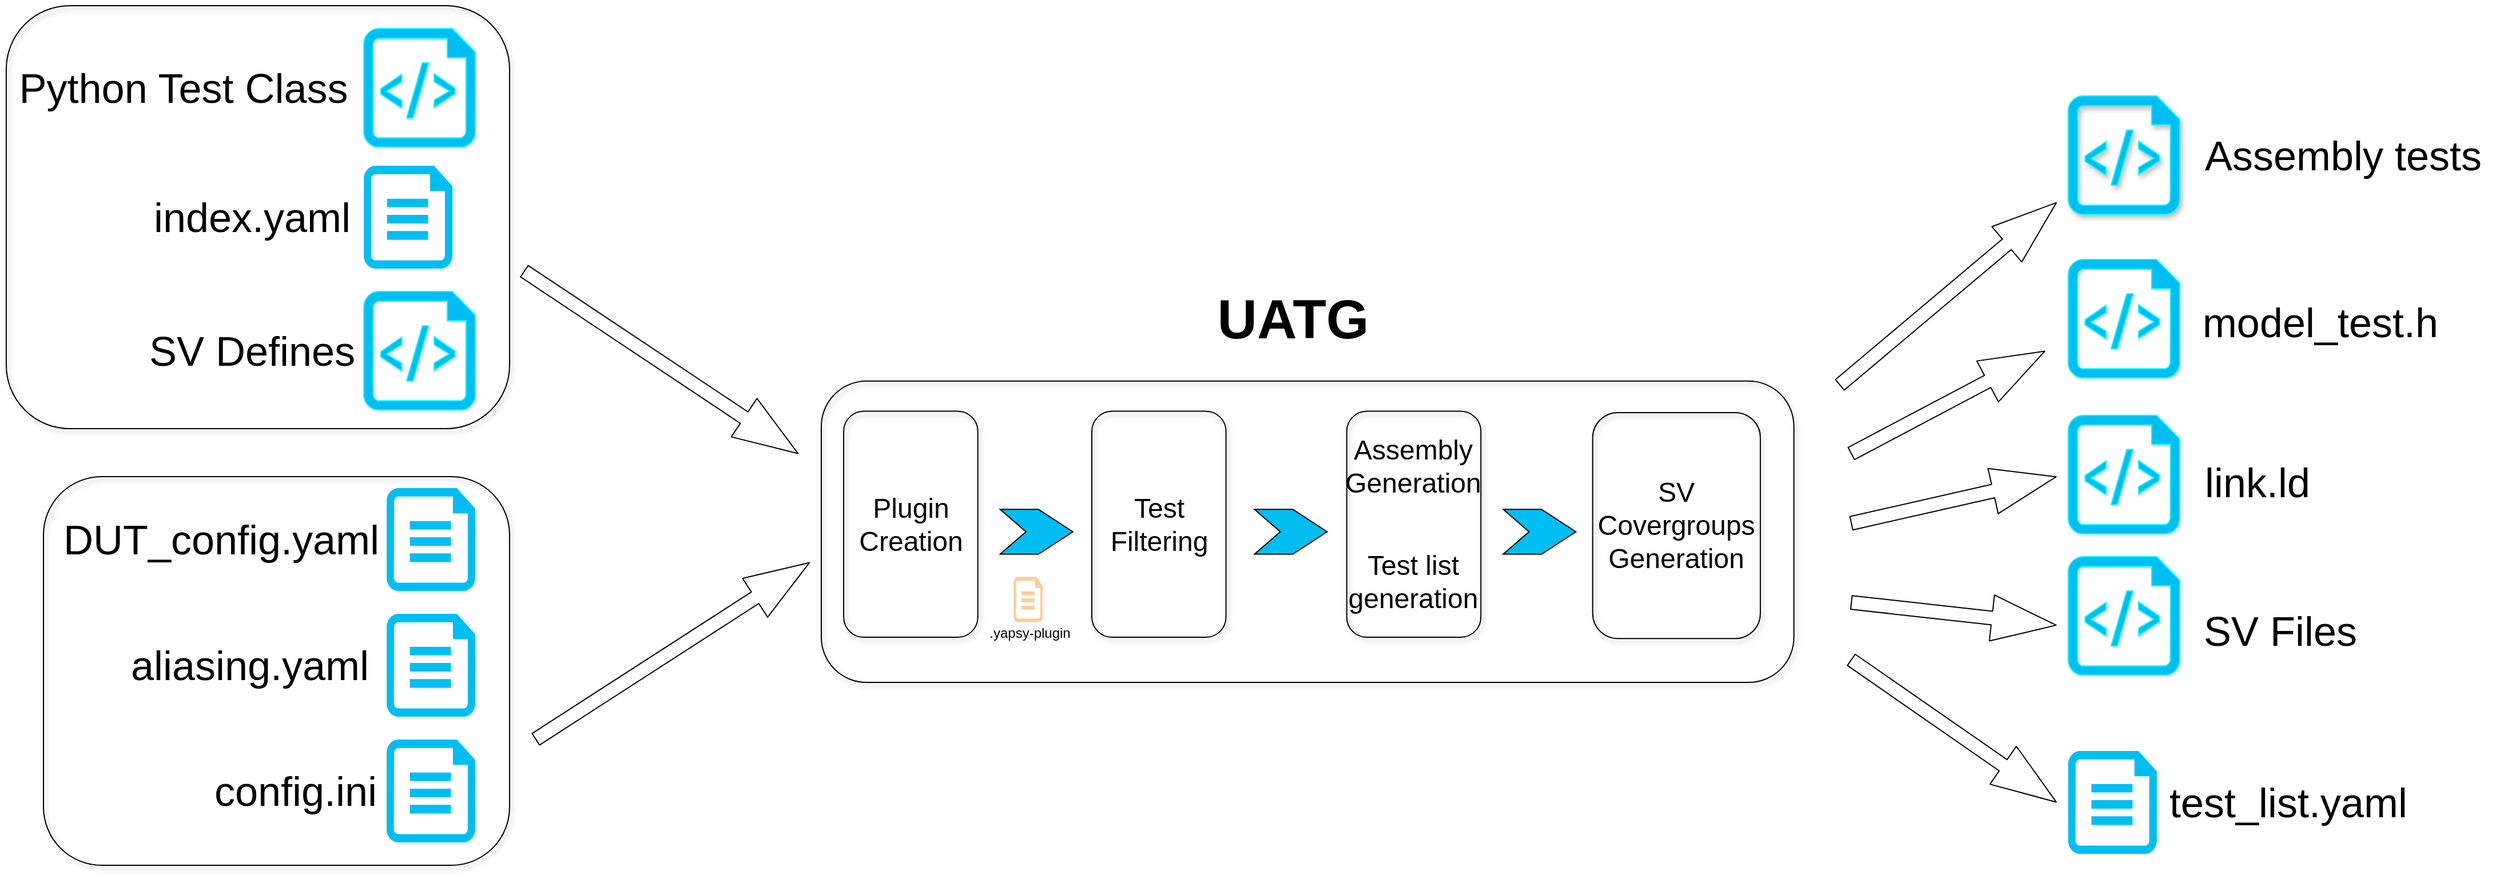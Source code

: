 <mxfile version="15.1.2" type="google" pages="2"><diagram id="F4FxoJPvoQpPdQOJxwce" name="Generate"><mxGraphModel dx="5180" dy="3178" grid="1" gridSize="10" guides="1" tooltips="1" connect="1" arrows="1" fold="1" page="1" pageScale="1" pageWidth="2336" pageHeight="1654" math="0" shadow="0"><root><mxCell id="0"/><mxCell id="1" parent="0"/><mxCell id="BQvCZNS3QdxKfu1j3eHz-12" value="" style="shape=flexArrow;endArrow=classic;html=1;endWidth=27.429;endSize=18.509;width=12;" parent="1" edge="1"><mxGeometry x="-2350" y="-760" width="50" height="50" as="geometry"><mxPoint x="-1850" y="-580" as="sourcePoint"/><mxPoint x="-1610" y="-420" as="targetPoint"/></mxGeometry></mxCell><mxCell id="BQvCZNS3QdxKfu1j3eHz-17" value="" style="shape=flexArrow;endArrow=classic;html=1;endWidth=27.429;endSize=18.509;width=12;" parent="1" edge="1"><mxGeometry x="-2340" y="-735" width="50" height="50" as="geometry"><mxPoint x="-1840" y="-170" as="sourcePoint"/><mxPoint x="-1600" y="-325" as="targetPoint"/></mxGeometry></mxCell><mxCell id="BQvCZNS3QdxKfu1j3eHz-32" value="" style="shape=flexArrow;endArrow=classic;html=1;endWidth=27.429;endSize=18.509;width=12;" parent="1" edge="1"><mxGeometry x="-2130" y="-832" width="50" height="50" as="geometry"><mxPoint x="-700" y="-480" as="sourcePoint"/><mxPoint x="-510" y="-640" as="targetPoint"/></mxGeometry></mxCell><mxCell id="BQvCZNS3QdxKfu1j3eHz-33" value="" style="shape=flexArrow;endArrow=classic;html=1;endWidth=27.429;endSize=18.509;width=12;" parent="1" edge="1"><mxGeometry x="-2050" y="-700" width="50" height="50" as="geometry"><mxPoint x="-690" y="-290" as="sourcePoint"/><mxPoint x="-510" y="-270" as="targetPoint"/></mxGeometry></mxCell><mxCell id="BQvCZNS3QdxKfu1j3eHz-34" value="" style="shape=flexArrow;endArrow=classic;html=1;endWidth=27.429;endSize=18.509;width=12;" parent="1" edge="1"><mxGeometry x="-2130" y="-815" width="50" height="50" as="geometry"><mxPoint x="-690" y="-240" as="sourcePoint"/><mxPoint x="-510" y="-115" as="targetPoint"/></mxGeometry></mxCell><mxCell id="BQvCZNS3QdxKfu1j3eHz-35" value="" style="shape=flexArrow;endArrow=classic;html=1;endWidth=27.429;endSize=18.509;width=12;" parent="1" edge="1"><mxGeometry x="-1990" y="-803.16" width="50" height="50" as="geometry"><mxPoint x="-690" y="-359.16" as="sourcePoint"/><mxPoint x="-510" y="-400" as="targetPoint"/></mxGeometry></mxCell><mxCell id="BQvCZNS3QdxKfu1j3eHz-36" value="" style="shape=flexArrow;endArrow=classic;html=1;endWidth=27.429;endSize=18.509;width=12;" parent="1" edge="1"><mxGeometry x="-1990" y="-760" width="50" height="50" as="geometry"><mxPoint x="-690" y="-420" as="sourcePoint"/><mxPoint x="-520" y="-510" as="targetPoint"/></mxGeometry></mxCell><mxCell id="BQvCZNS3QdxKfu1j3eHz-38" value="" style="aspect=fixed;pointerEvents=1;shadow=1;dashed=0;html=1;strokeColor=#00FFFF;labelPosition=center;verticalLabelPosition=bottom;verticalAlign=top;align=center;fillColor=#00bef2;shape=mxgraph.azure.script_file" parent="1" vertex="1"><mxGeometry x="-500" y="-733.17" width="97.45" height="103.67" as="geometry"/></mxCell><mxCell id="BQvCZNS3QdxKfu1j3eHz-39" value="" style="aspect=fixed;pointerEvents=1;shadow=0;dashed=0;html=1;strokeColor=#00FFFF;labelPosition=center;verticalLabelPosition=bottom;verticalAlign=top;align=center;fillColor=#00bef2;shape=mxgraph.azure.script_file" parent="1" vertex="1"><mxGeometry x="-500" y="-590" width="97.45" height="103.67" as="geometry"/></mxCell><mxCell id="BQvCZNS3QdxKfu1j3eHz-40" value="" style="aspect=fixed;pointerEvents=1;shadow=0;dashed=0;html=1;strokeColor=#00FFFF;labelPosition=center;verticalLabelPosition=bottom;verticalAlign=top;align=center;fillColor=#00bef2;shape=mxgraph.azure.script_file" parent="1" vertex="1"><mxGeometry x="-500" y="-453.67" width="97.45" height="103.67" as="geometry"/></mxCell><mxCell id="BQvCZNS3QdxKfu1j3eHz-41" value="" style="aspect=fixed;pointerEvents=1;shadow=0;dashed=0;html=1;strokeColor=#00FFFF;labelPosition=center;verticalLabelPosition=bottom;verticalAlign=top;align=center;fillColor=#00bef2;shape=mxgraph.azure.script_file" parent="1" vertex="1"><mxGeometry x="-500" y="-330" width="97.45" height="103.67" as="geometry"/></mxCell><mxCell id="BQvCZNS3QdxKfu1j3eHz-45" value="&lt;font style=&quot;font-size: 36px&quot;&gt;Assembly tests&lt;br&gt;&lt;/font&gt;" style="text;html=1;resizable=0;autosize=1;align=center;verticalAlign=middle;points=[];fillColor=none;strokeColor=none;rounded=0;shadow=1;" parent="1" vertex="1"><mxGeometry x="-390" y="-696.33" width="260" height="30" as="geometry"/></mxCell><mxCell id="BQvCZNS3QdxKfu1j3eHz-46" value="" style="verticalLabelPosition=bottom;html=1;verticalAlign=top;align=center;strokeColor=none;fillColor=#00BEF2;shape=mxgraph.azure.cloud_services_configuration_file;pointerEvents=1;" parent="1" vertex="1"><mxGeometry x="-500.0" y="-160" width="77.5" height="90" as="geometry"/></mxCell><mxCell id="BQvCZNS3QdxKfu1j3eHz-47" value="&lt;font style=&quot;font-size: 36px&quot;&gt;model_test.h&lt;/font&gt;" style="text;html=1;resizable=0;autosize=1;align=center;verticalAlign=middle;points=[];fillColor=none;strokeColor=none;rounded=0;shadow=1;" parent="1" vertex="1"><mxGeometry x="-390" y="-550" width="220" height="30" as="geometry"/></mxCell><mxCell id="BQvCZNS3QdxKfu1j3eHz-48" value="&lt;font style=&quot;font-size: 36px&quot;&gt;link.ld&lt;/font&gt;" style="text;html=1;resizable=0;autosize=1;align=center;verticalAlign=middle;points=[];fillColor=none;strokeColor=none;rounded=0;shadow=1;" parent="1" vertex="1"><mxGeometry x="-390" y="-410" width="110" height="30" as="geometry"/></mxCell><mxCell id="BQvCZNS3QdxKfu1j3eHz-50" value="&lt;font style=&quot;font-size: 36px&quot;&gt;SV Files&lt;br&gt;&lt;/font&gt;" style="text;html=1;resizable=0;autosize=1;align=center;verticalAlign=middle;points=[];fillColor=none;strokeColor=none;rounded=0;shadow=1;" parent="1" vertex="1"><mxGeometry x="-390.0" y="-280" width="150" height="30" as="geometry"/></mxCell><mxCell id="BQvCZNS3QdxKfu1j3eHz-51" value="&lt;font style=&quot;font-size: 36px&quot;&gt;test_list.yaml&lt;/font&gt;" style="text;html=1;resizable=0;autosize=1;align=center;verticalAlign=middle;points=[];fillColor=none;strokeColor=none;rounded=0;shadow=1;" parent="1" vertex="1"><mxGeometry x="-417.55" y="-130" width="220" height="30" as="geometry"/></mxCell><mxCell id="JUpYEvtqhedjCAO0k1um-9" value="" style="group" vertex="1" connectable="0" parent="1"><mxGeometry x="-2302.52" y="-812" width="440" height="370" as="geometry"/></mxCell><mxCell id="BQvCZNS3QdxKfu1j3eHz-14" value="" style="rounded=1;whiteSpace=wrap;html=1;strokeColor=#000000;fillColor=none;shadow=1;" parent="JUpYEvtqhedjCAO0k1um-9" vertex="1"><mxGeometry width="440" height="370" as="geometry"/></mxCell><mxCell id="L2IzlGkiDhmSYgUNH0Qu-13" value="" style="aspect=fixed;pointerEvents=1;shadow=0;dashed=0;html=1;strokeColor=#00FFFF;labelPosition=center;verticalLabelPosition=bottom;verticalAlign=top;align=center;fillColor=#00bef2;shape=mxgraph.azure.script_file" parent="JUpYEvtqhedjCAO0k1um-9" vertex="1"><mxGeometry x="312.54" y="20" width="97.45" height="103.67" as="geometry"/></mxCell><mxCell id="L2IzlGkiDhmSYgUNH0Qu-16" value="&lt;font style=&quot;font-size: 36px&quot;&gt;Python Test Class&lt;/font&gt;" style="text;html=1;resizable=0;autosize=1;align=center;verticalAlign=middle;points=[];fillColor=none;strokeColor=none;rounded=0;" parent="JUpYEvtqhedjCAO0k1um-9" vertex="1"><mxGeometry x="5" y="56.83" width="300" height="30" as="geometry"/></mxCell><mxCell id="L2IzlGkiDhmSYgUNH0Qu-17" value="" style="verticalLabelPosition=bottom;html=1;verticalAlign=top;align=center;strokeColor=none;fillColor=#00BEF2;shape=mxgraph.azure.cloud_services_configuration_file;pointerEvents=1;" parent="JUpYEvtqhedjCAO0k1um-9" vertex="1"><mxGeometry x="312.54" y="140" width="77.5" height="90" as="geometry"/></mxCell><mxCell id="L2IzlGkiDhmSYgUNH0Qu-18" value="&lt;font style=&quot;font-size: 36px&quot;&gt;index.yaml&lt;/font&gt;" style="text;html=1;resizable=0;autosize=1;align=center;verticalAlign=middle;points=[];fillColor=none;strokeColor=none;rounded=0;" parent="JUpYEvtqhedjCAO0k1um-9" vertex="1"><mxGeometry x="125" y="170" width="180" height="30" as="geometry"/></mxCell><mxCell id="BQvCZNS3QdxKfu1j3eHz-2" value="" style="aspect=fixed;pointerEvents=1;shadow=0;dashed=0;html=1;strokeColor=#00FFFF;labelPosition=center;verticalLabelPosition=bottom;verticalAlign=top;align=center;fillColor=#00bef2;shape=mxgraph.azure.script_file" parent="JUpYEvtqhedjCAO0k1um-9" vertex="1"><mxGeometry x="312.54" y="250" width="97.45" height="103.67" as="geometry"/></mxCell><mxCell id="BQvCZNS3QdxKfu1j3eHz-3" value="&lt;font style=&quot;font-size: 36px&quot;&gt;SV Defines&lt;br&gt;&lt;/font&gt;" style="text;html=1;resizable=0;autosize=1;align=center;verticalAlign=middle;points=[];fillColor=none;strokeColor=none;rounded=0;" parent="JUpYEvtqhedjCAO0k1um-9" vertex="1"><mxGeometry x="120" y="286.83" width="190" height="30" as="geometry"/></mxCell><mxCell id="JUpYEvtqhedjCAO0k1um-10" value="" style="group" vertex="1" connectable="0" parent="1"><mxGeometry x="-2270" y="-400" width="407.48" height="340" as="geometry"/></mxCell><mxCell id="BQvCZNS3QdxKfu1j3eHz-15" value="" style="rounded=1;whiteSpace=wrap;html=1;strokeColor=#000000;fillColor=none;shadow=1;" parent="JUpYEvtqhedjCAO0k1um-10" vertex="1"><mxGeometry width="407.48" height="340" as="geometry"/></mxCell><mxCell id="BQvCZNS3QdxKfu1j3eHz-6" value="" style="verticalLabelPosition=bottom;html=1;verticalAlign=top;align=center;strokeColor=none;fillColor=#00BEF2;shape=mxgraph.azure.cloud_services_configuration_file;pointerEvents=1;" parent="JUpYEvtqhedjCAO0k1um-10" vertex="1"><mxGeometry x="300" y="10" width="77.5" height="90" as="geometry"/></mxCell><mxCell id="BQvCZNS3QdxKfu1j3eHz-7" value="" style="verticalLabelPosition=bottom;html=1;verticalAlign=top;align=center;strokeColor=none;fillColor=#00BEF2;shape=mxgraph.azure.cloud_services_configuration_file;pointerEvents=1;" parent="JUpYEvtqhedjCAO0k1um-10" vertex="1"><mxGeometry x="299.99" y="230" width="77.5" height="90" as="geometry"/></mxCell><mxCell id="BQvCZNS3QdxKfu1j3eHz-8" value="" style="verticalLabelPosition=bottom;html=1;verticalAlign=top;align=center;strokeColor=none;fillColor=#00BEF2;shape=mxgraph.azure.cloud_services_configuration_file;pointerEvents=1;" parent="JUpYEvtqhedjCAO0k1um-10" vertex="1"><mxGeometry x="300" y="120" width="77.5" height="90" as="geometry"/></mxCell><mxCell id="BQvCZNS3QdxKfu1j3eHz-9" value="&lt;font style=&quot;font-size: 36px&quot;&gt;DUT_config.yaml&lt;br&gt;&lt;/font&gt;" style="text;html=1;resizable=0;autosize=1;align=center;verticalAlign=middle;points=[];fillColor=none;strokeColor=none;rounded=0;" parent="JUpYEvtqhedjCAO0k1um-10" vertex="1"><mxGeometry x="9.99" y="40" width="290" height="30" as="geometry"/></mxCell><mxCell id="BQvCZNS3QdxKfu1j3eHz-10" value="&lt;font style=&quot;font-size: 36px&quot;&gt;aliasing.yaml&lt;/font&gt;" style="text;html=1;resizable=0;autosize=1;align=center;verticalAlign=middle;points=[];fillColor=none;strokeColor=none;rounded=0;" parent="JUpYEvtqhedjCAO0k1um-10" vertex="1"><mxGeometry x="70.02" y="150.0" width="220" height="30" as="geometry"/></mxCell><mxCell id="BQvCZNS3QdxKfu1j3eHz-11" value="&lt;font style=&quot;font-size: 36px&quot;&gt;config.ini&lt;/font&gt;" style="text;html=1;resizable=0;autosize=1;align=center;verticalAlign=middle;points=[];fillColor=none;strokeColor=none;rounded=0;" parent="JUpYEvtqhedjCAO0k1um-10" vertex="1"><mxGeometry x="140" y="260.0" width="160" height="30" as="geometry"/></mxCell><mxCell id="JUpYEvtqhedjCAO0k1um-11" value="" style="group" vertex="1" connectable="0" parent="1"><mxGeometry x="-1590" y="-580" width="860" height="360" as="geometry"/></mxCell><mxCell id="BQvCZNS3QdxKfu1j3eHz-18" value="" style="rounded=1;whiteSpace=wrap;html=1;strokeColor=#000000;fillColor=none;shadow=1;" parent="JUpYEvtqhedjCAO0k1um-11" vertex="1"><mxGeometry y="96.42" width="850.227" height="263.58" as="geometry"/></mxCell><mxCell id="BQvCZNS3QdxKfu1j3eHz-19" value="&lt;div&gt;&lt;font style=&quot;font-size: 24px&quot;&gt;Plugin Creation&lt;/font&gt;&lt;/div&gt;" style="rounded=1;whiteSpace=wrap;html=1;shadow=1;strokeColor=#000000;fillColor=none;" parent="JUpYEvtqhedjCAO0k1um-11" vertex="1"><mxGeometry x="19.545" y="122.79" width="117.273" height="197.673" as="geometry"/></mxCell><mxCell id="BQvCZNS3QdxKfu1j3eHz-29" value="&lt;br&gt;&lt;h1&gt;&lt;font style=&quot;font-size: 48px&quot;&gt;UATG&lt;/font&gt;&lt;/h1&gt;" style="text;html=1;resizable=0;autosize=1;align=center;verticalAlign=middle;points=[];fillColor=none;strokeColor=none;rounded=0;shadow=1;" parent="JUpYEvtqhedjCAO0k1um-11" vertex="1"><mxGeometry x="341.818" width="140" height="70" as="geometry"/></mxCell><mxCell id="JUpYEvtqhedjCAO0k1um-1" value="" style="html=1;shadow=0;dashed=0;align=center;verticalAlign=middle;shape=mxgraph.arrows2.arrow;dy=0;dx=30;notch=22.57;fillColor=#00bef2;" vertex="1" parent="JUpYEvtqhedjCAO0k1um-11"><mxGeometry x="156.364" y="208.67" width="63.523" height="39.08" as="geometry"/></mxCell><mxCell id="JUpYEvtqhedjCAO0k1um-2" value="&lt;font style=&quot;font-size: 24px&quot;&gt;Test Filtering&lt;br&gt;&lt;/font&gt;" style="rounded=1;whiteSpace=wrap;html=1;shadow=1;strokeColor=#000000;fillColor=none;" vertex="1" parent="JUpYEvtqhedjCAO0k1um-11"><mxGeometry x="236.5" y="122.776" width="117.273" height="197.673" as="geometry"/></mxCell><mxCell id="JUpYEvtqhedjCAO0k1um-4" value="&lt;div&gt;&lt;font style=&quot;font-size: 24px&quot;&gt;Assembly&lt;/font&gt;&lt;/div&gt;&lt;div&gt;&lt;font style=&quot;font-size: 24px&quot;&gt;Generation&lt;/font&gt;&lt;/div&gt;&lt;div&gt;&lt;br&gt;&lt;/div&gt;&lt;div&gt;&lt;br&gt;&lt;/div&gt;&lt;div&gt;&lt;br&gt;&lt;/div&gt;&lt;div&gt;&lt;font style=&quot;font-size: 24px&quot;&gt;Test list generation&lt;/font&gt;&lt;br&gt;&lt;/div&gt;" style="rounded=1;whiteSpace=wrap;html=1;shadow=1;strokeColor=#000000;fillColor=none;" vertex="1" parent="JUpYEvtqhedjCAO0k1um-11"><mxGeometry x="459.318" y="122.776" width="117.273" height="197.673" as="geometry"/></mxCell><mxCell id="JUpYEvtqhedjCAO0k1um-6" value="&lt;div&gt;&lt;font style=&quot;font-size: 24px&quot;&gt;SV Covergroups&lt;/font&gt;&lt;/div&gt;&lt;div&gt;&lt;font style=&quot;font-size: 24px&quot;&gt;Generation&lt;br&gt;&lt;/font&gt;&lt;/div&gt;" style="rounded=1;whiteSpace=wrap;html=1;shadow=1;strokeColor=#000000;fillColor=none;" vertex="1" parent="JUpYEvtqhedjCAO0k1um-11"><mxGeometry x="674.318" y="123.966" width="146.591" height="197.673" as="geometry"/></mxCell><mxCell id="JUpYEvtqhedjCAO0k1um-7" value="" style="verticalLabelPosition=bottom;html=1;verticalAlign=top;align=center;strokeColor=none;fillColor=#FFCC99;shape=mxgraph.azure.cloud_services_configuration_file;pointerEvents=1;" vertex="1" parent="JUpYEvtqhedjCAO0k1um-11"><mxGeometry x="168.218" y="267.746" width="25.165" height="39.537" as="geometry"/></mxCell><mxCell id="JUpYEvtqhedjCAO0k1um-8" value=".yapsy-plugin" style="text;html=1;resizable=0;autosize=1;align=center;verticalAlign=middle;points=[];fillColor=none;strokeColor=none;rounded=0;" vertex="1" parent="JUpYEvtqhedjCAO0k1um-11"><mxGeometry x="136.818" y="307.284" width="90" height="20" as="geometry"/></mxCell><mxCell id="BQvCZNS3QdxKfu1j3eHz-27" value="" style="shape=image;html=1;verticalAlign=top;verticalLabelPosition=bottom;labelBackgroundColor=#ffffff;imageAspect=0;aspect=fixed;image=https://cdn4.iconfinder.com/data/icons/wirecons-free-vector-icons/32/add-128.png;shadow=1;strokeColor=#000000;fillColor=#00bef2;" parent="JUpYEvtqhedjCAO0k1um-11" vertex="1"><mxGeometry x="501.341" y="205.805" width="33.227" height="33.227" as="geometry"/></mxCell><mxCell id="Z9Vuwa5dH_Onfm0Iydl--1" value="" style="html=1;shadow=0;dashed=0;align=center;verticalAlign=middle;shape=mxgraph.arrows2.arrow;dy=0;dx=30;notch=22.57;fillColor=#00bef2;" vertex="1" parent="JUpYEvtqhedjCAO0k1um-11"><mxGeometry x="378.693" y="208.67" width="63.523" height="39.08" as="geometry"/></mxCell><mxCell id="Z9Vuwa5dH_Onfm0Iydl--2" value="" style="html=1;shadow=0;dashed=0;align=center;verticalAlign=middle;shape=mxgraph.arrows2.arrow;dy=0;dx=30;notch=22.57;fillColor=#00bef2;" vertex="1" parent="JUpYEvtqhedjCAO0k1um-11"><mxGeometry x="596.136" y="208.67" width="63.523" height="39.08" as="geometry"/></mxCell></root></mxGraphModel></diagram><diagram id="peNJkssCrCzy4LiGDgSK" name="Validate"><mxGraphModel dx="8227" dy="5213" grid="1" gridSize="10" guides="1" tooltips="1" connect="1" arrows="1" fold="1" page="1" pageScale="1" pageWidth="2336" pageHeight="1654" math="0" shadow="0"><root><mxCell id="E0NZexvMKVNyZSCDXwzM-0"/><mxCell id="E0NZexvMKVNyZSCDXwzM-1" parent="E0NZexvMKVNyZSCDXwzM-0"/><mxCell id="E0NZexvMKVNyZSCDXwzM-2" value="" style="aspect=fixed;pointerEvents=1;shadow=0;dashed=0;html=1;strokeColor=#00FFFF;labelPosition=center;verticalLabelPosition=bottom;verticalAlign=top;align=center;fillColor=#00bef2;shape=mxgraph.azure.script_file" vertex="1" parent="E0NZexvMKVNyZSCDXwzM-1"><mxGeometry x="-2030" y="-1570" width="97.45" height="103.67" as="geometry"/></mxCell><mxCell id="E0NZexvMKVNyZSCDXwzM-3" value="" style="verticalLabelPosition=bottom;html=1;verticalAlign=top;align=center;strokeColor=none;fillColor=#00BEF2;shape=mxgraph.azure.cloud_services_configuration_file;pointerEvents=1;" vertex="1" parent="E0NZexvMKVNyZSCDXwzM-1"><mxGeometry x="-2030.0" y="-1400" width="77.5" height="90" as="geometry"/></mxCell><mxCell id="E0NZexvMKVNyZSCDXwzM-4" value="" style="group" vertex="1" connectable="0" parent="E0NZexvMKVNyZSCDXwzM-1"><mxGeometry x="-1770" y="-1654" width="840" height="360" as="geometry"/></mxCell><mxCell id="E0NZexvMKVNyZSCDXwzM-5" value="" style="rounded=1;whiteSpace=wrap;html=1;strokeColor=#000000;fillColor=none;shadow=1;" vertex="1" parent="E0NZexvMKVNyZSCDXwzM-4"><mxGeometry x="-9.55" y="96.42" width="809.55" height="263.58" as="geometry"/></mxCell><mxCell id="E0NZexvMKVNyZSCDXwzM-6" value="&lt;font style=&quot;font-size: 36px&quot;&gt;Parse Log for Pattern(s)&lt;br&gt;&lt;/font&gt;" style="rounded=1;whiteSpace=wrap;html=1;shadow=1;strokeColor=#000000;fillColor=none;" vertex="1" parent="E0NZexvMKVNyZSCDXwzM-4"><mxGeometry x="19.091" y="122.79" width="181.364" height="207.21" as="geometry"/></mxCell><mxCell id="E0NZexvMKVNyZSCDXwzM-7" value="&lt;br&gt;&lt;h1&gt;&lt;font style=&quot;font-size: 48px&quot;&gt;UATG (Validate)&lt;br&gt;&lt;/font&gt;&lt;/h1&gt;" style="text;html=1;resizable=0;autosize=1;align=center;verticalAlign=middle;points=[];fillColor=none;strokeColor=none;rounded=0;shadow=1;" vertex="1" parent="E0NZexvMKVNyZSCDXwzM-4"><mxGeometry x="223.636" width="370" height="70" as="geometry"/></mxCell><mxCell id="E0NZexvMKVNyZSCDXwzM-9" value="&lt;font style=&quot;font-size: 36px&quot;&gt;Obtain coverage&lt;br&gt;&lt;/font&gt;" style="rounded=1;whiteSpace=wrap;html=1;shadow=1;strokeColor=#000000;fillColor=none;" vertex="1" parent="E0NZexvMKVNyZSCDXwzM-4"><mxGeometry x="309.999" y="124.61" width="171.818" height="207.21" as="geometry"/></mxCell><mxCell id="E0NZexvMKVNyZSCDXwzM-13" value="&lt;font style=&quot;font-size: 36px&quot;&gt;YAML report generation&lt;br&gt;&lt;/font&gt;" style="rounded=1;whiteSpace=wrap;html=1;shadow=1;strokeColor=#000000;fillColor=none;" vertex="1" parent="E0NZexvMKVNyZSCDXwzM-4"><mxGeometry x="591.818" y="127.56" width="181.364" height="197.67" as="geometry"/></mxCell><mxCell id="rnkydfnNHre_2-7s4Oao-0" value="" style="html=1;shadow=0;dashed=0;align=center;verticalAlign=middle;shape=mxgraph.arrows2.arrow;dy=0;dx=30;notch=22.57;fillColor=#00bef2;" vertex="1" parent="E0NZexvMKVNyZSCDXwzM-4"><mxGeometry x="230.003" y="208.68" width="63.523" height="39.08" as="geometry"/></mxCell><mxCell id="rnkydfnNHre_2-7s4Oao-1" value="" style="html=1;shadow=0;dashed=0;align=center;verticalAlign=middle;shape=mxgraph.arrows2.arrow;dy=0;dx=30;notch=22.57;fillColor=#00bef2;" vertex="1" parent="E0NZexvMKVNyZSCDXwzM-4"><mxGeometry x="510.003" y="208.68" width="63.523" height="39.08" as="geometry"/></mxCell><mxCell id="E0NZexvMKVNyZSCDXwzM-17" value="" style="verticalLabelPosition=bottom;html=1;verticalAlign=top;align=center;strokeColor=none;fillColor=#00BEF2;shape=mxgraph.azure.cloud_services_configuration_file;pointerEvents=1;" vertex="1" parent="E0NZexvMKVNyZSCDXwzM-1"><mxGeometry x="-750.0" y="-1460" width="77.5" height="90" as="geometry"/></mxCell><mxCell id="E0NZexvMKVNyZSCDXwzM-18" value="&lt;font style=&quot;font-size: 36px&quot;&gt;Merged Coverage Report&lt;br&gt;&lt;/font&gt;&amp;nbsp;&lt;font style=&quot;font-size: 36px&quot;&gt;(YAML)&lt;/font&gt;" style="text;html=1;resizable=0;autosize=1;align=center;verticalAlign=middle;points=[];fillColor=none;strokeColor=none;rounded=0;shadow=1;" vertex="1" parent="E0NZexvMKVNyZSCDXwzM-1"><mxGeometry x="-640" y="-1440" width="420" height="50" as="geometry"/></mxCell><mxCell id="3kKDG7TzE7nAXOwfz5Qc-0" value="&lt;div&gt;&lt;font style=&quot;font-size: 36px&quot;&gt;Regular Expressions&lt;/font&gt;&lt;/div&gt;&lt;div&gt;&lt;font style=&quot;font-size: 36px&quot;&gt;(.py)&lt;/font&gt;&lt;/div&gt;" style="text;html=1;resizable=0;autosize=1;align=center;verticalAlign=middle;points=[];fillColor=none;strokeColor=none;rounded=0;" vertex="1" parent="E0NZexvMKVNyZSCDXwzM-1"><mxGeometry x="-2390" y="-1543.16" width="350" height="50" as="geometry"/></mxCell><mxCell id="3kKDG7TzE7nAXOwfz5Qc-1" value="&lt;div&gt;&lt;font style=&quot;font-size: 36px&quot;&gt;Test Log &lt;br&gt;&lt;/font&gt;&lt;/div&gt;&lt;div&gt;&lt;font style=&quot;font-size: 36px&quot;&gt;(from DUT)&lt;/font&gt;&lt;/div&gt;" style="text;html=1;resizable=0;autosize=1;align=center;verticalAlign=middle;points=[];fillColor=none;strokeColor=none;rounded=0;" vertex="1" parent="E0NZexvMKVNyZSCDXwzM-1"><mxGeometry x="-2315" y="-1360" width="200" height="50" as="geometry"/></mxCell><mxCell id="3kKDG7TzE7nAXOwfz5Qc-2" value="" style="shape=flexArrow;endArrow=classic;html=1;" edge="1" parent="E0NZexvMKVNyZSCDXwzM-1"><mxGeometry width="50" height="50" relative="1" as="geometry"><mxPoint x="-1920" y="-1510" as="sourcePoint"/><mxPoint x="-1810" y="-1460" as="targetPoint"/></mxGeometry></mxCell><mxCell id="3kKDG7TzE7nAXOwfz5Qc-3" value="" style="shape=flexArrow;endArrow=classic;html=1;" edge="1" parent="E0NZexvMKVNyZSCDXwzM-1"><mxGeometry width="50" height="50" relative="1" as="geometry"><mxPoint x="-1930" y="-1360" as="sourcePoint"/><mxPoint x="-1810" y="-1390" as="targetPoint"/></mxGeometry></mxCell><mxCell id="3kKDG7TzE7nAXOwfz5Qc-7" value="" style="shape=flexArrow;endArrow=classic;html=1;" edge="1" parent="E0NZexvMKVNyZSCDXwzM-1"><mxGeometry width="50" height="50" relative="1" as="geometry"><mxPoint x="-950" y="-1415.42" as="sourcePoint"/><mxPoint x="-770" y="-1415.42" as="targetPoint"/></mxGeometry></mxCell></root></mxGraphModel></diagram></mxfile>